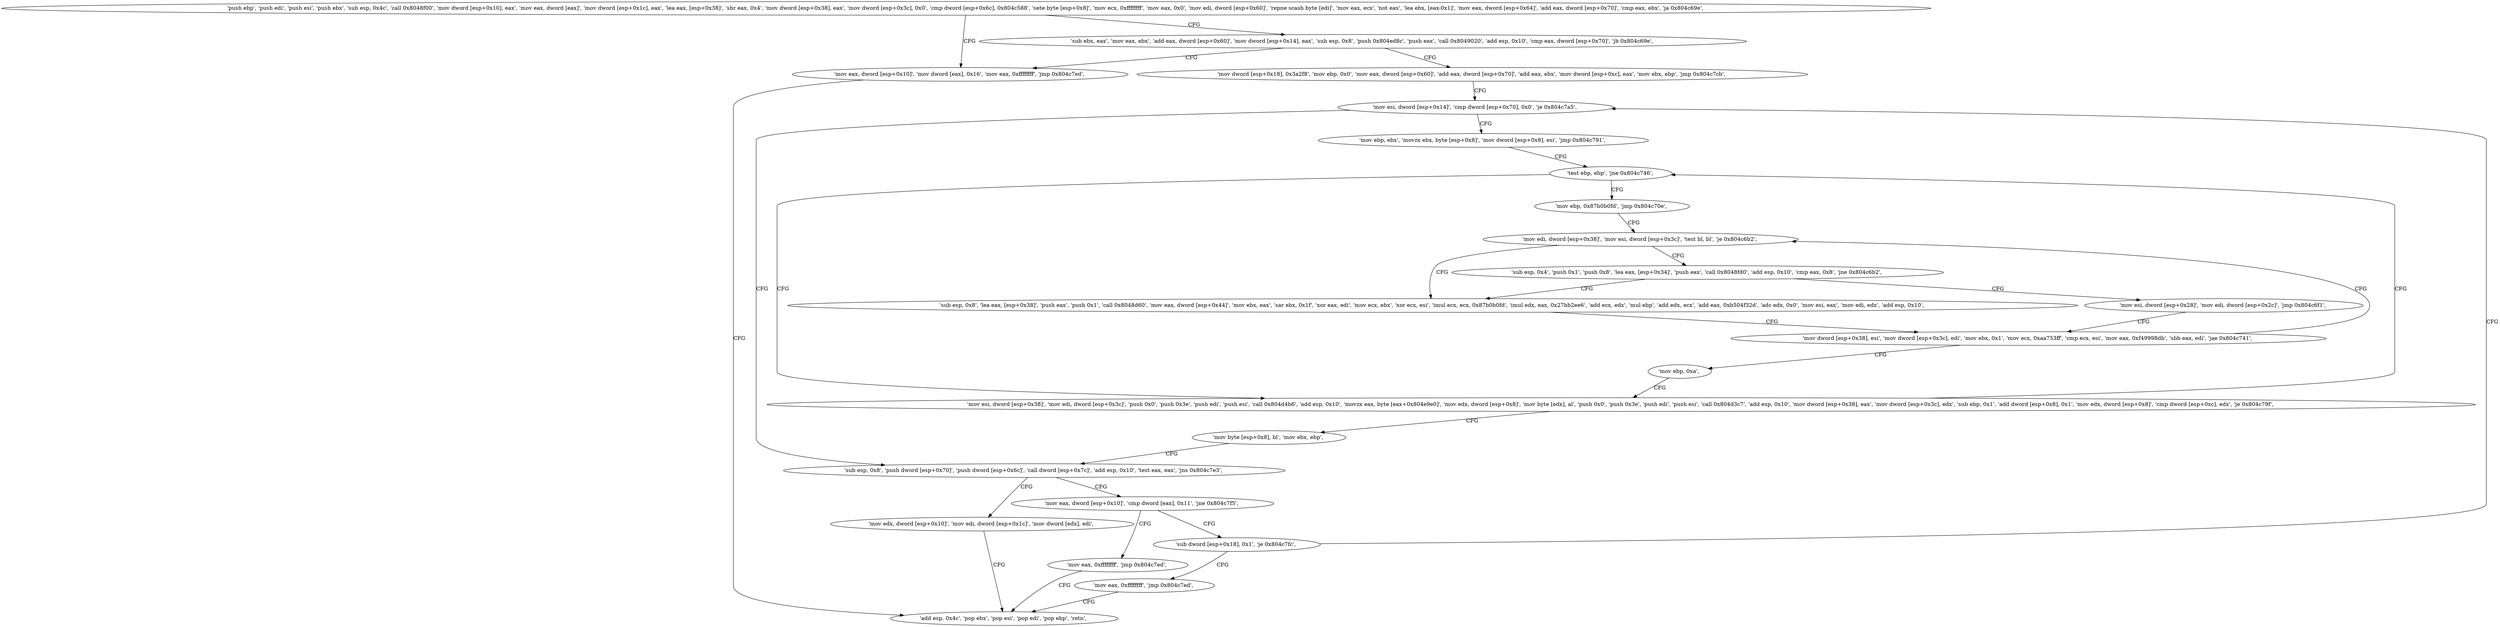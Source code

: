 digraph "func" {
"134530560" [label = "'push ebp', 'push edi', 'push esi', 'push ebx', 'sub esp, 0x4c', 'call 0x8048f00', 'mov dword [esp+0x10], eax', 'mov eax, dword [eax]', 'mov dword [esp+0x1c], eax', 'lea eax, [esp+0x38]', 'shr eax, 0x4', 'mov dword [esp+0x38], eax', 'mov dword [esp+0x3c], 0x0', 'cmp dword [esp+0x6c], 0x804c588', 'sete byte [esp+0x8]', 'mov ecx, 0xffffffff', 'mov eax, 0x0', 'mov edi, dword [esp+0x60]', 'repne scasb byte [edi]', 'mov eax, ecx', 'not eax', 'lea ebx, [eax-0x1]', 'mov eax, dword [esp+0x64]', 'add eax, dword [esp+0x70]', 'cmp eax, ebx', 'ja 0x804c69e', " ]
"134530718" [label = "'mov eax, dword [esp+0x10]', 'mov dword [eax], 0x16', 'mov eax, 0xffffffff', 'jmp 0x804c7ed', " ]
"134530649" [label = "'sub ebx, eax', 'mov eax, ebx', 'add eax, dword [esp+0x60]', 'mov dword [esp+0x14], eax', 'sub esp, 0x8', 'push 0x804ed8c', 'push eax', 'call 0x8049020', 'add esp, 0x10', 'cmp eax, dword [esp+0x70]', 'jb 0x804c69e', " ]
"134531053" [label = "'add esp, 0x4c', 'pop ebx', 'pop esi', 'pop edi', 'pop ebp', 'retn', " ]
"134530684" [label = "'mov dword [esp+0x18], 0x3a2f8', 'mov ebp, 0x0', 'mov eax, dword [esp+0x60]', 'add eax, dword [esp+0x70]', 'add eax, ebx', 'mov dword [esp+0xc], eax', 'mov ebx, ebp', 'jmp 0x804c7cb', " ]
"134531019" [label = "'mov esi, dword [esp+0x14]', 'cmp dword [esp+0x70], 0x0', 'je 0x804c7a5', " ]
"134530981" [label = "'sub esp, 0x8', 'push dword [esp+0x70]', 'push dword [esp+0x6c]', 'call dword [esp+0x7c]', 'add esp, 0x10', 'test eax, eax', 'jns 0x804c7e3', " ]
"134531030" [label = "'mov ebp, ebx', 'movzx ebx, byte [esp+0x8]', 'mov dword [esp+0x8], esi', 'jmp 0x804c791', " ]
"134531043" [label = "'mov edx, dword [esp+0x10]', 'mov edi, dword [esp+0x1c]', 'mov dword [edx], edi', " ]
"134531003" [label = "'mov eax, dword [esp+0x10]', 'cmp dword [eax], 0x11', 'jne 0x804c7f5', " ]
"134530961" [label = "'test ebp, ebp', 'jne 0x804c746', " ]
"134531061" [label = "'mov eax, 0xffffffff', 'jmp 0x804c7ed', " ]
"134531012" [label = "'sub dword [esp+0x18], 0x1', 'je 0x804c7fc', " ]
"134530886" [label = "'mov esi, dword [esp+0x38]', 'mov edi, dword [esp+0x3c]', 'push 0x0', 'push 0x3e', 'push edi', 'push esi', 'call 0x804d4b6', 'add esp, 0x10', 'movzx eax, byte [eax+0x804e9e0]', 'mov edx, dword [esp+0x8]', 'mov byte [edx], al', 'push 0x0', 'push 0x3e', 'push edi', 'push esi', 'call 0x804d3c7', 'add esp, 0x10', 'mov dword [esp+0x38], eax', 'mov dword [esp+0x3c], edx', 'sub ebp, 0x1', 'add dword [esp+0x8], 0x1', 'mov edx, dword [esp+0x8]', 'cmp dword [esp+0xc], edx', 'je 0x804c79f', " ]
"134530965" [label = "'mov ebp, 0x87b0b0fd', 'jmp 0x804c70e', " ]
"134531068" [label = "'mov eax, 0xffffffff', 'jmp 0x804c7ed', " ]
"134530975" [label = "'mov byte [esp+0x8], bl', 'mov ebx, ebp', " ]
"134530830" [label = "'mov edi, dword [esp+0x38]', 'mov esi, dword [esp+0x3c]', 'test bl, bl', 'je 0x804c6b2', " ]
"134530738" [label = "'sub esp, 0x8', 'lea eax, [esp+0x38]', 'push eax', 'push 0x1', 'call 0x8048d60', 'mov eax, dword [esp+0x44]', 'mov ebx, eax', 'sar ebx, 0x1f', 'xor eax, edi', 'mov ecx, ebx', 'xor ecx, esi', 'imul ecx, ecx, 0x87b0b0fd', 'imul edx, eax, 0x27bb2ee6', 'add ecx, edx', 'mul ebp', 'add edx, ecx', 'add eax, 0xb504f32d', 'adc edx, 0x0', 'mov esi, eax', 'mov edi, edx', 'add esp, 0x10', " ]
"134530842" [label = "'sub esp, 0x4', 'push 0x1', 'push 0x8', 'lea eax, [esp+0x34]', 'push eax', 'call 0x8048fd0', 'add esp, 0x10', 'cmp eax, 0x8', 'jne 0x804c6b2', " ]
"134530801" [label = "'mov dword [esp+0x38], esi', 'mov dword [esp+0x3c], edi', 'mov ebx, 0x1', 'mov ecx, 0xaa753ff', 'cmp ecx, esi', 'mov eax, 0xf49998db', 'sbb eax, edi', 'jae 0x804c741', " ]
"134530871" [label = "'mov esi, dword [esp+0x28]', 'mov edi, dword [esp+0x2c]', 'jmp 0x804c6f1', " ]
"134530881" [label = "'mov ebp, 0xa', " ]
"134530560" -> "134530718" [ label = "CFG" ]
"134530560" -> "134530649" [ label = "CFG" ]
"134530718" -> "134531053" [ label = "CFG" ]
"134530649" -> "134530718" [ label = "CFG" ]
"134530649" -> "134530684" [ label = "CFG" ]
"134530684" -> "134531019" [ label = "CFG" ]
"134531019" -> "134530981" [ label = "CFG" ]
"134531019" -> "134531030" [ label = "CFG" ]
"134530981" -> "134531043" [ label = "CFG" ]
"134530981" -> "134531003" [ label = "CFG" ]
"134531030" -> "134530961" [ label = "CFG" ]
"134531043" -> "134531053" [ label = "CFG" ]
"134531003" -> "134531061" [ label = "CFG" ]
"134531003" -> "134531012" [ label = "CFG" ]
"134530961" -> "134530886" [ label = "CFG" ]
"134530961" -> "134530965" [ label = "CFG" ]
"134531061" -> "134531053" [ label = "CFG" ]
"134531012" -> "134531068" [ label = "CFG" ]
"134531012" -> "134531019" [ label = "CFG" ]
"134530886" -> "134530975" [ label = "CFG" ]
"134530886" -> "134530961" [ label = "CFG" ]
"134530965" -> "134530830" [ label = "CFG" ]
"134531068" -> "134531053" [ label = "CFG" ]
"134530975" -> "134530981" [ label = "CFG" ]
"134530830" -> "134530738" [ label = "CFG" ]
"134530830" -> "134530842" [ label = "CFG" ]
"134530738" -> "134530801" [ label = "CFG" ]
"134530842" -> "134530738" [ label = "CFG" ]
"134530842" -> "134530871" [ label = "CFG" ]
"134530801" -> "134530881" [ label = "CFG" ]
"134530801" -> "134530830" [ label = "CFG" ]
"134530871" -> "134530801" [ label = "CFG" ]
"134530881" -> "134530886" [ label = "CFG" ]
}
